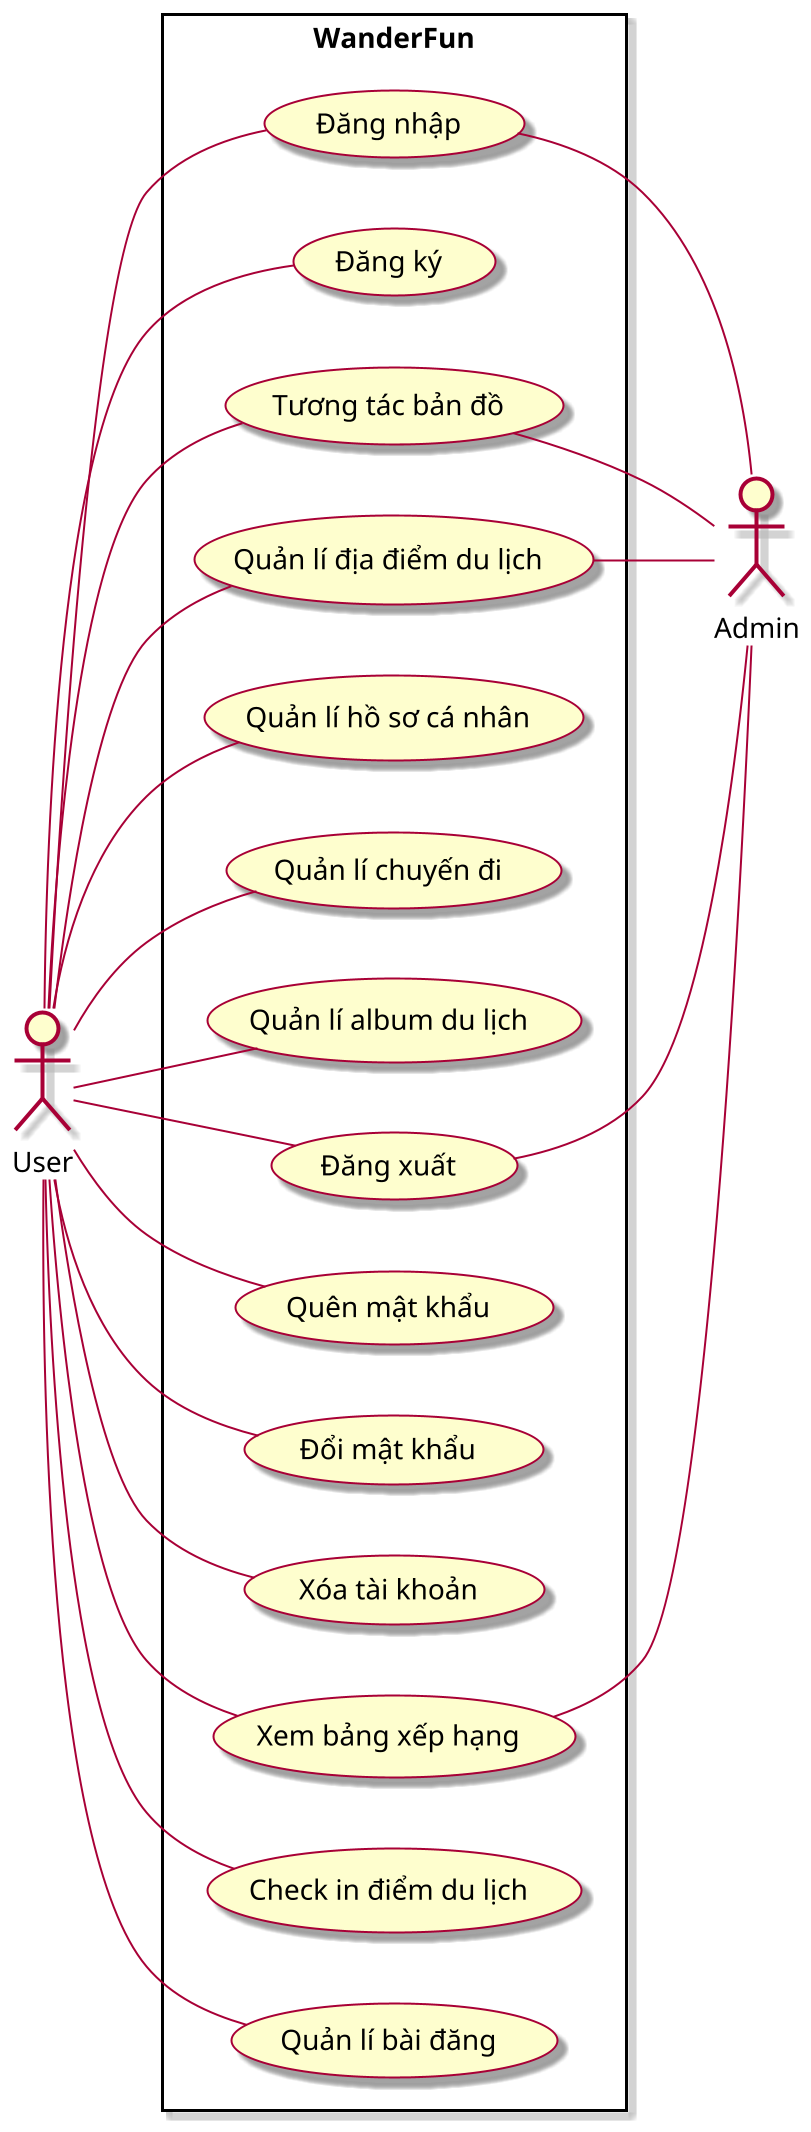 @startuml GeneralUC

left to right direction
skin rose
scale 2

actor "User" as u
actor "Admin" as a

rectangle "WanderFun" {
    usecase "Đăng nhập" as UC1
    usecase "Đăng ký" as UC2
    usecase "Tương tác bản đồ" as UC3
    usecase "Quản lí địa điểm du lịch" as UC4
    usecase "Quản lí hồ sơ cá nhân" as UC5
    usecase "Quản lí chuyến đi" as UC6
    usecase "Quản lí album du lịch" as UC7
    usecase "Đăng xuất" as UC8
    usecase "Quên mật khẩu" as UC9
    usecase "Đổi mật khẩu" as UC10
    usecase "Xóa tài khoản" as UC11
    usecase "Xem bảng xếp hạng" as UC12
    usecase "Check in điểm du lịch" as UC13
    usecase "Quản lí bài đăng" as UC14
}

u -- UC1
u -- UC2
u -- UC3
u -- UC4
u -- UC5
u -- UC6
u -- UC7
u -- UC8
u -- UC9
u -- UC10
u -- UC11
u -- UC12
u -- UC13
u -- UC14

UC1 -- a
UC3 -- a
UC4 -- a
UC8 -- a
UC12 -- a
